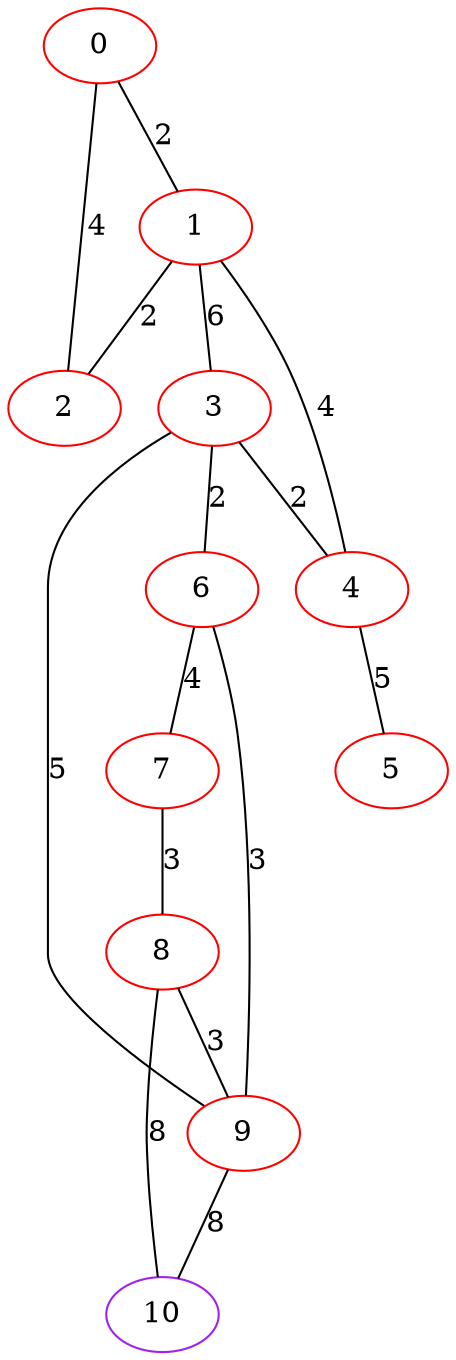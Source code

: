 graph "" {
0 [color=red, weight=1];
1 [color=red, weight=1];
2 [color=red, weight=1];
3 [color=red, weight=1];
4 [color=red, weight=1];
5 [color=red, weight=1];
6 [color=red, weight=1];
7 [color=red, weight=1];
8 [color=red, weight=1];
9 [color=red, weight=1];
10 [color=purple, weight=4];
0 -- 1  [key=0, label=2];
0 -- 2  [key=0, label=4];
1 -- 2  [key=0, label=2];
1 -- 3  [key=0, label=6];
1 -- 4  [key=0, label=4];
3 -- 9  [key=0, label=5];
3 -- 4  [key=0, label=2];
3 -- 6  [key=0, label=2];
4 -- 5  [key=0, label=5];
6 -- 9  [key=0, label=3];
6 -- 7  [key=0, label=4];
7 -- 8  [key=0, label=3];
8 -- 9  [key=0, label=3];
8 -- 10  [key=0, label=8];
9 -- 10  [key=0, label=8];
}
